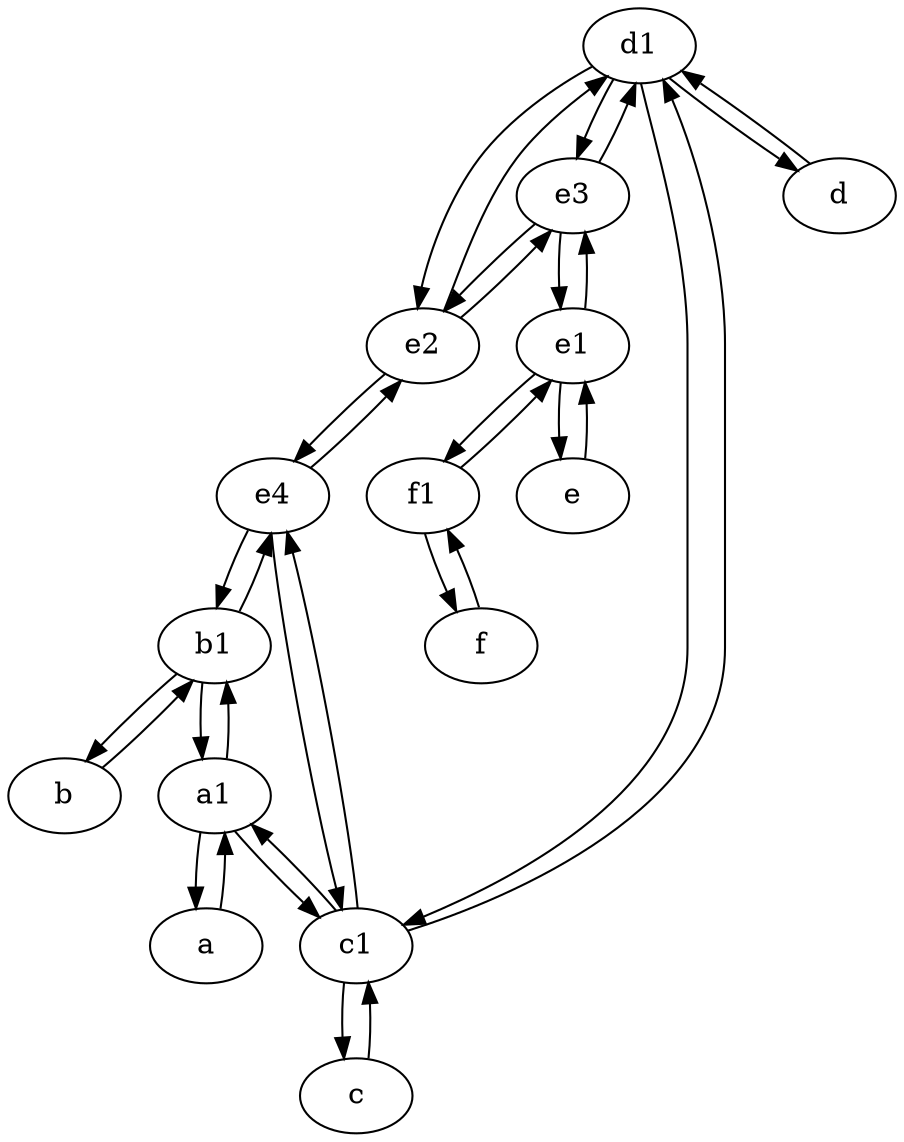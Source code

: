 digraph  {
	d1 [pos="25,30!"];
	f1;
	e4;
	b1 [pos="45,20!"];
	b [pos="50,20!"];
	e3;
	c1 [pos="30,15!"];
	e [pos="30,50!"];
	c [pos="20,10!"];
	a [pos="40,10!"];
	e2;
	f [pos="15,45!"];
	e1 [pos="25,45!"];
	a1 [pos="40,15!"];
	d [pos="20,30!"];
	e4 -> e2;
	c1 -> e4;
	e1 -> e;
	e -> e1;
	e4 -> c1;
	a1 -> a;
	b1 -> e4;
	c1 -> a1;
	b1 -> b;
	e2 -> e4;
	b1 -> a1;
	a1 -> c1;
	e3 -> e1;
	d1 -> e2;
	a1 -> b1;
	c1 -> d1;
	d1 -> c1;
	d1 -> d;
	d1 -> e3;
	f1 -> f;
	e2 -> e3;
	e1 -> e3;
	e1 -> f1;
	f -> f1;
	b -> b1;
	c -> c1;
	a -> a1;
	e3 -> e2;
	e3 -> d1;
	e2 -> d1;
	e4 -> b1;
	d -> d1;
	c1 -> c;
	f1 -> e1;

	}
